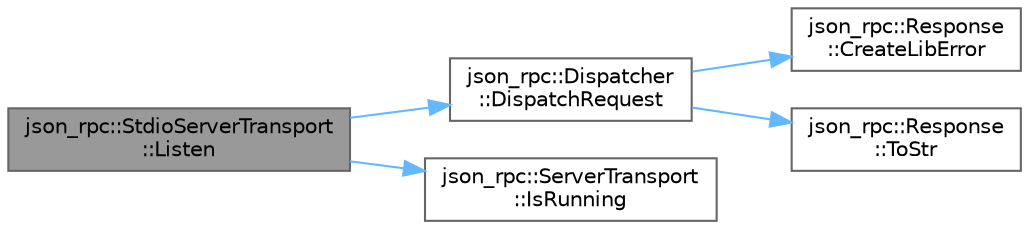 digraph "json_rpc::StdioServerTransport::Listen"
{
 // LATEX_PDF_SIZE
  bgcolor="transparent";
  edge [fontname=Helvetica,fontsize=10,labelfontname=Helvetica,labelfontsize=10];
  node [fontname=Helvetica,fontsize=10,shape=box,height=0.2,width=0.4];
  rankdir="LR";
  Node1 [id="Node000001",label="json_rpc::StdioServerTransport\l::Listen",height=0.2,width=0.4,color="gray40", fillcolor="grey60", style="filled", fontcolor="black",tooltip="Listens for incoming messages and dispatches them to the appropriate handlers."];
  Node1 -> Node2 [id="edge1_Node000001_Node000002",color="steelblue1",style="solid",tooltip=" "];
  Node2 [id="Node000002",label="json_rpc::Dispatcher\l::DispatchRequest",height=0.2,width=0.4,color="grey40", fillcolor="white", style="filled",URL="$classjson__rpc_1_1Dispatcher.html#a7ae947579557272d7d3c310325ca7c13",tooltip="Dispatches an RPC request to the appropriate handler."];
  Node2 -> Node3 [id="edge2_Node000002_Node000003",color="steelblue1",style="solid",tooltip=" "];
  Node3 [id="Node000003",label="json_rpc::Response\l::CreateLibError",height=0.2,width=0.4,color="grey40", fillcolor="white", style="filled",URL="$classjson__rpc_1_1Response.html#a103427d492c8a81ad1d169e2516695a2",tooltip="Creates a Response object for a library error."];
  Node2 -> Node4 [id="edge3_Node000002_Node000004",color="steelblue1",style="solid",tooltip=" "];
  Node4 [id="Node000004",label="json_rpc::Response\l::ToStr",height=0.2,width=0.4,color="grey40", fillcolor="white", style="filled",URL="$classjson__rpc_1_1Response.html#abe6908720f1e791dc06af7a7efba49c5",tooltip="Serializes the Response object to a string."];
  Node1 -> Node5 [id="edge4_Node000001_Node000005",color="steelblue1",style="solid",tooltip=" "];
  Node5 [id="Node000005",label="json_rpc::ServerTransport\l::IsRunning",height=0.2,width=0.4,color="grey40", fillcolor="white", style="filled",URL="$classjson__rpc_1_1ServerTransport.html#a906c506a024fa0a2c3c556338a1117c2",tooltip="Checks if the transport is running."];
}
